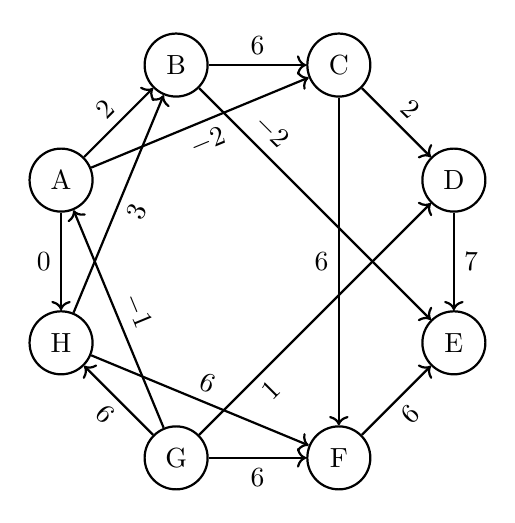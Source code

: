 \begin{tikzpicture}[style=thick,scale=0.9]
\tikzstyle{vertex}=[draw, circle, fill=white, inner sep=0pt, minimum size=8mm]

\node[vertex] (A) at (xyz polar cs:angle=157.5,radius=3) {A};
\node[vertex] (B) at (xyz polar cs:angle=112.5,radius=3) {B};
\node[vertex] (C) at (xyz polar cs:angle= 67.5,radius=3) {C};
\node[vertex] (D) at (xyz polar cs:angle= 22.5,radius=3) {D};
\node[vertex] (E) at (xyz polar cs:angle=337.5,radius=3) {E};
\node[vertex] (F) at (xyz polar cs:angle=292.5,radius=3) {F};
\node[vertex] (G) at (xyz polar cs:angle=247.5,radius=3) {G};
\node[vertex] (H) at (xyz polar cs:angle=202.5,radius=3) {H};

\draw[->] (A) -- (B) node [above, midway, sloped] {$2$};
\draw[->] (A) -- (C) node [below, midway, sloped] {$-2$};
\draw[->] (A) -- (H) node [left, midway] {$0$};
\draw[->] (B) -- (C) node [above, midway] {$6$};
\draw[->] (B) -- (E) node [above, near start, sloped] {$-2$};
\draw[->] (C) -- (D) node [above, midway, sloped] {$2$};
\draw[->] (C) -- (F) node [left, midway] {$6$};
\draw[->] (D) -- (E) node [right, midway] {$7$};
\draw[->] (F) -- (E) node [below, midway, sloped] {$6$};
\draw[->] (G) -- (A) node [above, midway, sloped] {$-1$};
\draw[->] (G) -- (D) node [below, near start, sloped] {$1$};
\draw[->] (G) -- (F) node [below, midway] {$6$};
\draw[->] (G) -- (H) node [below, midway, sloped] {$6$};
\draw[->] (H) -- (B) node [below, midway, sloped] {$3$};
\draw[->] (H) -- (F) node [above, midway, sloped] {$6$};
\end{tikzpicture}
